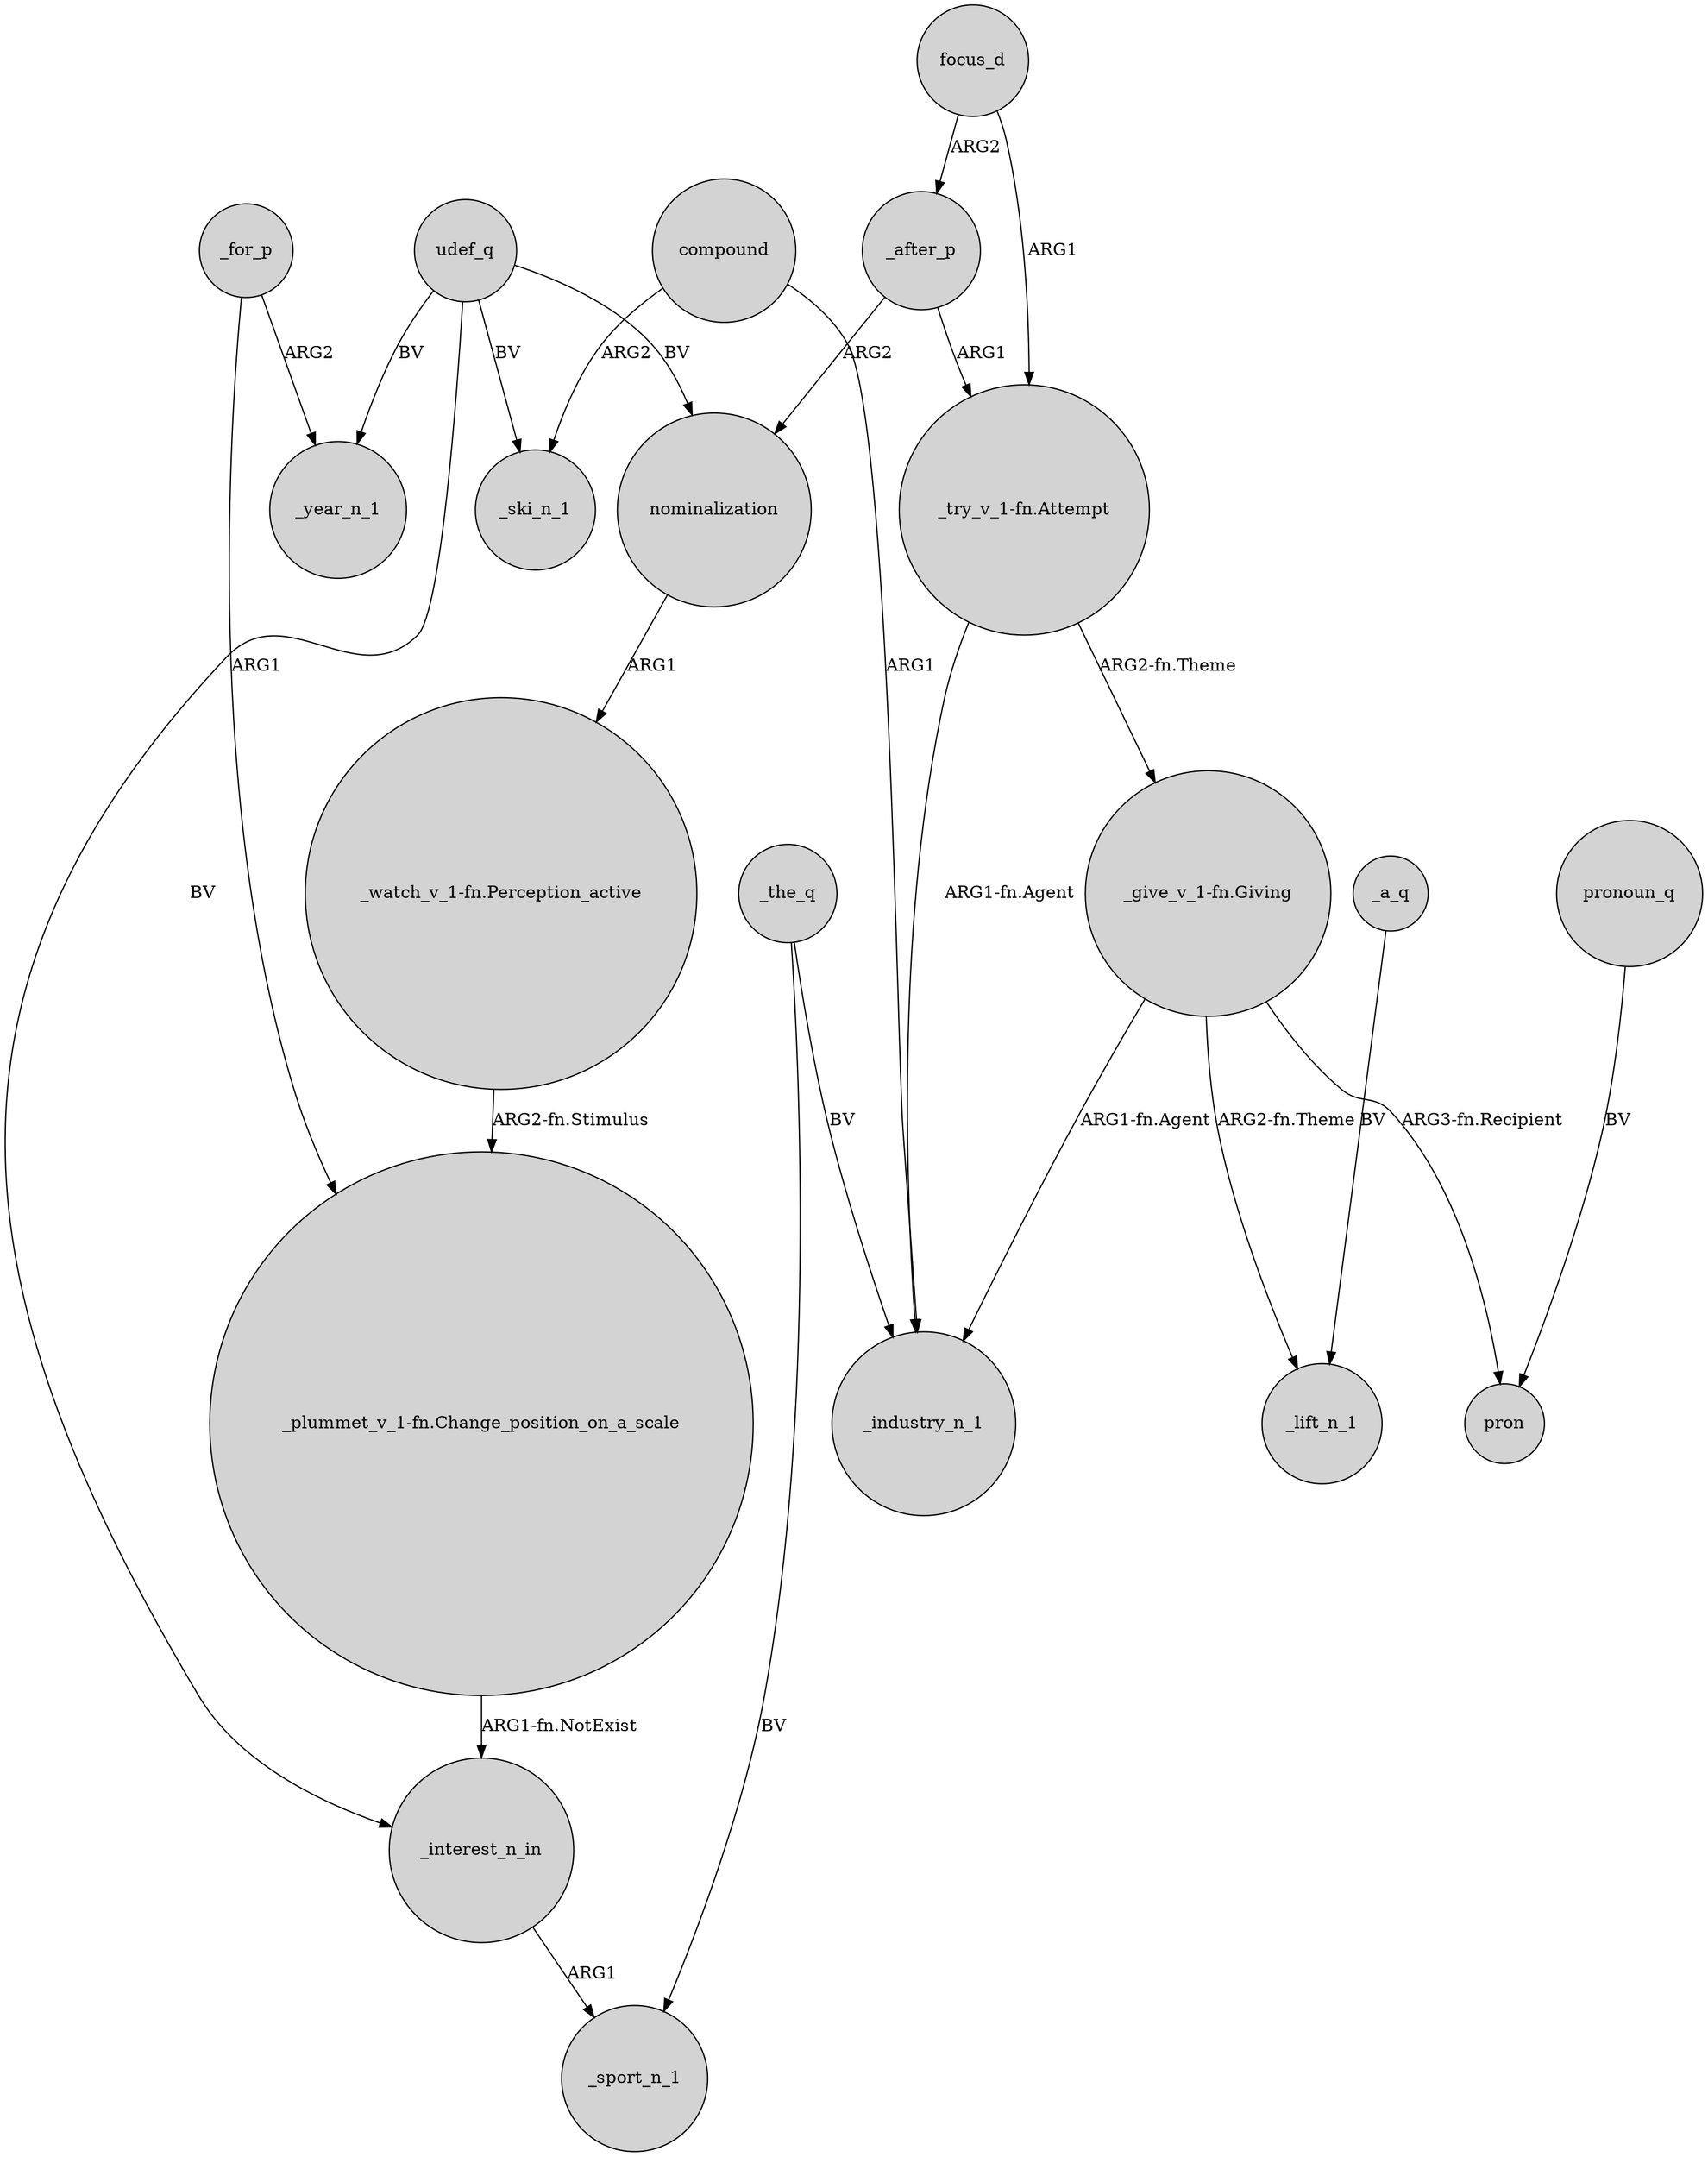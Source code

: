 digraph {
	node [shape=circle style=filled]
	focus_d -> _after_p [label=ARG2]
	_for_p -> _year_n_1 [label=ARG2]
	nominalization -> "_watch_v_1-fn.Perception_active" [label=ARG1]
	udef_q -> _ski_n_1 [label=BV]
	compound -> _industry_n_1 [label=ARG1]
	"_give_v_1-fn.Giving" -> _industry_n_1 [label="ARG1-fn.Agent"]
	udef_q -> _interest_n_in [label=BV]
	"_give_v_1-fn.Giving" -> pron [label="ARG3-fn.Recipient"]
	"_give_v_1-fn.Giving" -> _lift_n_1 [label="ARG2-fn.Theme"]
	_the_q -> _industry_n_1 [label=BV]
	_a_q -> _lift_n_1 [label=BV]
	pronoun_q -> pron [label=BV]
	_for_p -> "_plummet_v_1-fn.Change_position_on_a_scale" [label=ARG1]
	"_try_v_1-fn.Attempt" -> "_give_v_1-fn.Giving" [label="ARG2-fn.Theme"]
	_interest_n_in -> _sport_n_1 [label=ARG1]
	udef_q -> nominalization [label=BV]
	"_watch_v_1-fn.Perception_active" -> "_plummet_v_1-fn.Change_position_on_a_scale" [label="ARG2-fn.Stimulus"]
	"_plummet_v_1-fn.Change_position_on_a_scale" -> _interest_n_in [label="ARG1-fn.NotExist"]
	udef_q -> _year_n_1 [label=BV]
	_the_q -> _sport_n_1 [label=BV]
	focus_d -> "_try_v_1-fn.Attempt" [label=ARG1]
	"_try_v_1-fn.Attempt" -> _industry_n_1 [label="ARG1-fn.Agent"]
	_after_p -> nominalization [label=ARG2]
	compound -> _ski_n_1 [label=ARG2]
	_after_p -> "_try_v_1-fn.Attempt" [label=ARG1]
}
